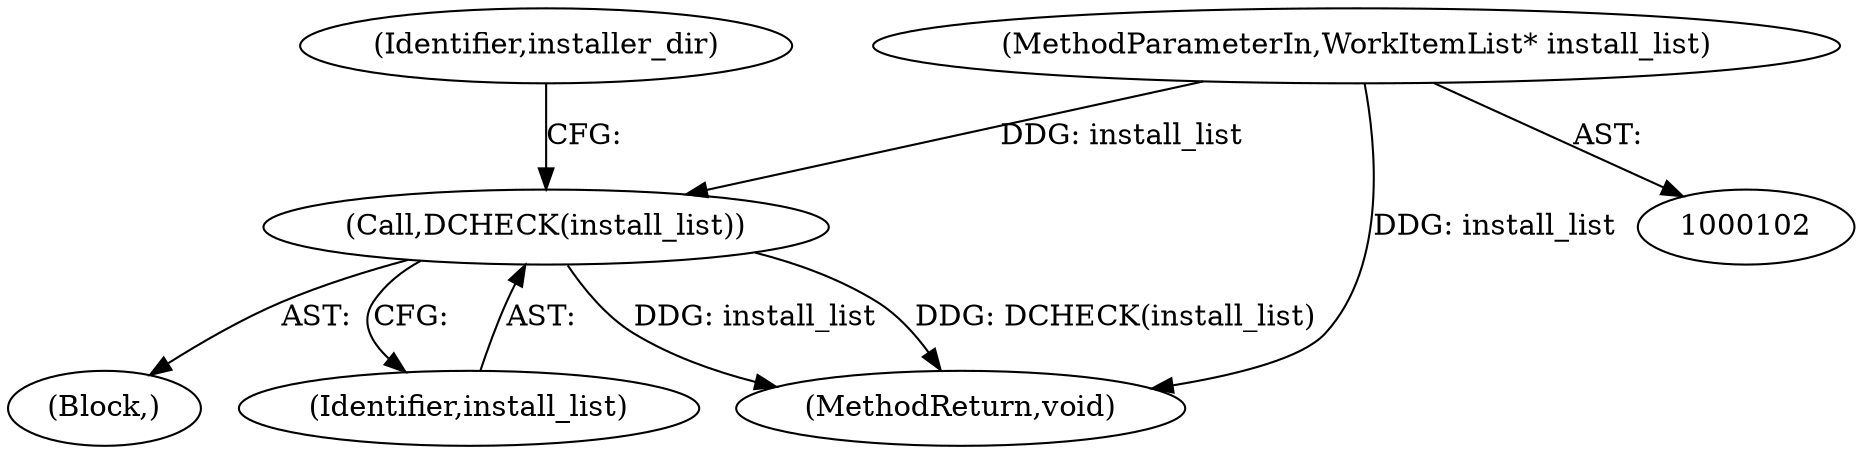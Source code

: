 digraph "0_Chrome_45bae236b03f577ed6682ef4c7ef3ee006de5e5a@pointer" {
"1000108" [label="(MethodParameterIn,WorkItemList* install_list)"];
"1000110" [label="(Call,DCHECK(install_list))"];
"1000109" [label="(Block,)"];
"1000114" [label="(Identifier,installer_dir)"];
"1000111" [label="(Identifier,install_list)"];
"1000110" [label="(Call,DCHECK(install_list))"];
"1000108" [label="(MethodParameterIn,WorkItemList* install_list)"];
"1000127" [label="(MethodReturn,void)"];
"1000108" -> "1000102"  [label="AST: "];
"1000108" -> "1000127"  [label="DDG: install_list"];
"1000108" -> "1000110"  [label="DDG: install_list"];
"1000110" -> "1000109"  [label="AST: "];
"1000110" -> "1000111"  [label="CFG: "];
"1000111" -> "1000110"  [label="AST: "];
"1000114" -> "1000110"  [label="CFG: "];
"1000110" -> "1000127"  [label="DDG: install_list"];
"1000110" -> "1000127"  [label="DDG: DCHECK(install_list)"];
}
